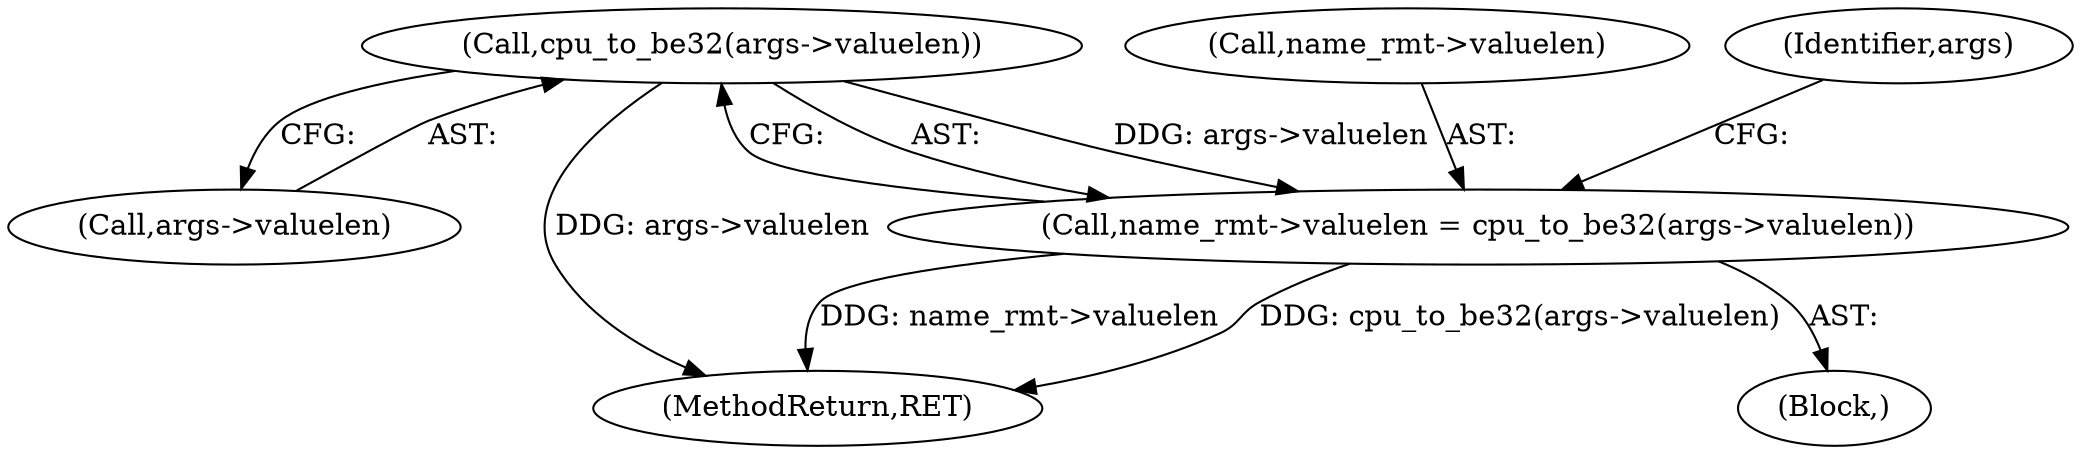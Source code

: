 digraph "1_linux_8275cdd0e7ac550dcce2b3ef6d2fb3b808c1ae59_3@del" {
"1000293" [label="(Call,cpu_to_be32(args->valuelen))"];
"1000289" [label="(Call,name_rmt->valuelen = cpu_to_be32(args->valuelen))"];
"1000290" [label="(Call,name_rmt->valuelen)"];
"1000265" [label="(Block,)"];
"1000294" [label="(Call,args->valuelen)"];
"1000317" [label="(MethodReturn,RET)"];
"1000289" [label="(Call,name_rmt->valuelen = cpu_to_be32(args->valuelen))"];
"1000293" [label="(Call,cpu_to_be32(args->valuelen))"];
"1000299" [label="(Identifier,args)"];
"1000293" -> "1000289"  [label="AST: "];
"1000293" -> "1000294"  [label="CFG: "];
"1000294" -> "1000293"  [label="AST: "];
"1000289" -> "1000293"  [label="CFG: "];
"1000293" -> "1000317"  [label="DDG: args->valuelen"];
"1000293" -> "1000289"  [label="DDG: args->valuelen"];
"1000289" -> "1000265"  [label="AST: "];
"1000290" -> "1000289"  [label="AST: "];
"1000299" -> "1000289"  [label="CFG: "];
"1000289" -> "1000317"  [label="DDG: name_rmt->valuelen"];
"1000289" -> "1000317"  [label="DDG: cpu_to_be32(args->valuelen)"];
}
